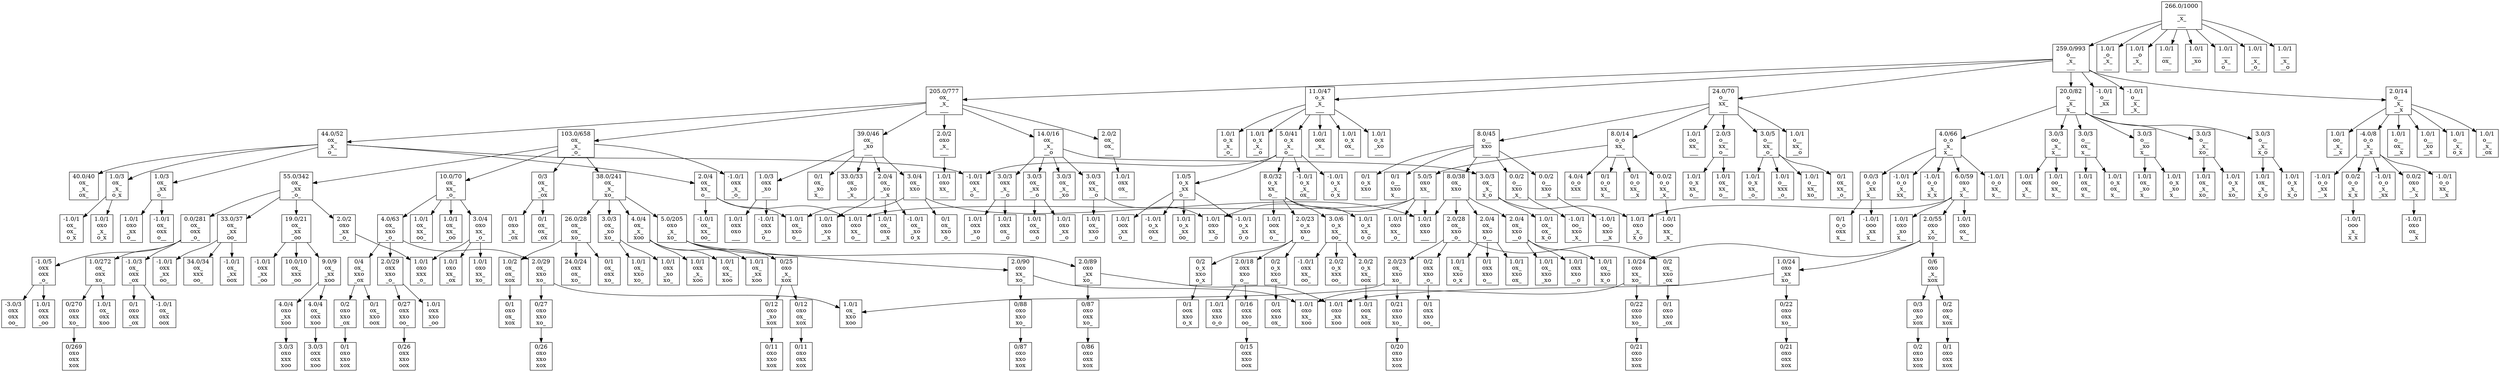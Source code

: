 digraph G {
    node [shape=box];
    "266.0/1000
___
_x_
___
" -> "259.0/993
o__
_x_
___
"
    "266.0/1000
___
_x_
___
" -> "1.0/1
_o_
_x_
___
"
    "266.0/1000
___
_x_
___
" -> "1.0/1
__o
_x_
___
"
    "266.0/1000
___
_x_
___
" -> "1.0/1
___
ox_
___
"
    "266.0/1000
___
_x_
___
" -> "1.0/1
___
_xo
___
"
    "266.0/1000
___
_x_
___
" -> "1.0/1
___
_x_
o__
"
    "266.0/1000
___
_x_
___
" -> "1.0/1
___
_x_
_o_
"
    "266.0/1000
___
_x_
___
" -> "1.0/1
___
_x_
__o
"
    "259.0/993
o__
_x_
___
" -> "205.0/777
ox_
_x_
___
"
    "259.0/993
o__
_x_
___
" -> "11.0/47
o_x
_x_
___
"
    "259.0/993
o__
_x_
___
" -> "24.0/70
o__
xx_
___
"
    "259.0/993
o__
_x_
___
" -> "-1.0/1
o__
_xx
___
"
    "259.0/993
o__
_x_
___
" -> "20.0/82
o__
_x_
x__
"
    "259.0/993
o__
_x_
___
" -> "-1.0/1
o__
_x_
_x_
"
    "259.0/993
o__
_x_
___
" -> "2.0/14
o__
_x_
__x
"
    "205.0/777
ox_
_x_
___
" -> "2.0/2
oxo
_x_
___
"
    "205.0/777
ox_
_x_
___
" -> "2.0/2
ox_
ox_
___
"
    "205.0/777
ox_
_x_
___
" -> "39.0/46
ox_
_xo
___
"
    "205.0/777
ox_
_x_
___
" -> "44.0/52
ox_
_x_
o__
"
    "205.0/777
ox_
_x_
___
" -> "103.0/658
ox_
_x_
_o_
"
    "205.0/777
ox_
_x_
___
" -> "14.0/16
ox_
_x_
__o
"
    "11.0/47
o_x
_x_
___
" -> "1.0/1
oox
_x_
___
"
    "11.0/47
o_x
_x_
___
" -> "1.0/1
o_x
ox_
___
"
    "11.0/47
o_x
_x_
___
" -> "1.0/1
o_x
_xo
___
"
    "11.0/47
o_x
_x_
___
" -> "5.0/41
o_x
_x_
o__
"
    "11.0/47
o_x
_x_
___
" -> "1.0/1
o_x
_x_
_o_
"
    "11.0/47
o_x
_x_
___
" -> "1.0/1
o_x
_x_
__o
"
    "24.0/70
o__
xx_
___
" -> "1.0/1
oo_
xx_
___
"
    "24.0/70
o__
xx_
___
" -> "8.0/14
o_o
xx_
___
"
    "24.0/70
o__
xx_
___
" -> "8.0/45
o__
xxo
___
"
    "24.0/70
o__
xx_
___
" -> "2.0/3
o__
xx_
o__
"
    "24.0/70
o__
xx_
___
" -> "3.0/5
o__
xx_
_o_
"
    "24.0/70
o__
xx_
___
" -> "1.0/1
o__
xx_
__o
"
    "20.0/82
o__
_x_
x__
" -> "3.0/3
oo_
_x_
x__
"
    "20.0/82
o__
_x_
x__
" -> "4.0/66
o_o
_x_
x__
"
    "20.0/82
o__
_x_
x__
" -> "3.0/3
o__
ox_
x__
"
    "20.0/82
o__
_x_
x__
" -> "3.0/3
o__
_xo
x__
"
    "20.0/82
o__
_x_
x__
" -> "3.0/3
o__
_x_
xo_
"
    "20.0/82
o__
_x_
x__
" -> "3.0/3
o__
_x_
x_o
"
    "2.0/14
o__
_x_
__x
" -> "1.0/1
oo_
_x_
__x
"
    "2.0/14
o__
_x_
__x
" -> "-4.0/8
o_o
_x_
__x
"
    "2.0/14
o__
_x_
__x
" -> "1.0/1
o__
ox_
__x
"
    "2.0/14
o__
_x_
__x
" -> "1.0/1
o__
_xo
__x
"
    "2.0/14
o__
_x_
__x
" -> "1.0/1
o__
_x_
o_x
"
    "2.0/14
o__
_x_
__x
" -> "1.0/1
o__
_x_
_ox
"
    "2.0/2
oxo
_x_
___
" -> "1.0/1
oxo
xx_
___
"
    "2.0/2
ox_
ox_
___
" -> "1.0/1
oxx
ox_
___
"
    "39.0/46
ox_
_xo
___
" -> "1.0/3
oxx
_xo
___
"
    "39.0/46
ox_
_xo
___
" -> "3.0/4
ox_
xxo
___
"
    "39.0/46
ox_
_xo
___
" -> "0/1
ox_
_xo
x__
"
    "39.0/46
ox_
_xo
___
" -> "33.0/33
ox_
_xo
_x_
"
    "39.0/46
ox_
_xo
___
" -> "2.0/4
ox_
_xo
__x
"
    "44.0/52
ox_
_x_
o__
" -> "-1.0/1
oxx
_x_
o__
"
    "44.0/52
ox_
_x_
o__
" -> "2.0/4
ox_
xx_
o__
"
    "44.0/52
ox_
_x_
o__
" -> "1.0/3
ox_
_xx
o__
"
    "44.0/52
ox_
_x_
o__
" -> "40.0/40
ox_
_x_
ox_
"
    "44.0/52
ox_
_x_
o__
" -> "1.0/3
ox_
_x_
o_x
"
    "103.0/658
ox_
_x_
_o_
" -> "-1.0/1
oxx
_x_
_o_
"
    "103.0/658
ox_
_x_
_o_
" -> "10.0/70
ox_
xx_
_o_
"
    "103.0/658
ox_
_x_
_o_
" -> "55.0/342
ox_
_xx
_o_
"
    "103.0/658
ox_
_x_
_o_
" -> "38.0/241
ox_
_x_
xo_
"
    "103.0/658
ox_
_x_
_o_
" -> "0/3
ox_
_x_
_ox
"
    "14.0/16
ox_
_x_
__o
" -> "3.0/3
oxx
_x_
__o
"
    "14.0/16
ox_
_x_
__o
" -> "3.0/3
ox_
xx_
__o
"
    "14.0/16
ox_
_x_
__o
" -> "3.0/3
ox_
_xx
__o
"
    "14.0/16
ox_
_x_
__o
" -> "3.0/3
ox_
_x_
x_o
"
    "14.0/16
ox_
_x_
__o
" -> "3.0/3
ox_
_x_
_xo
"
    "5.0/41
o_x
_x_
o__
" -> "-1.0/1
oxx
_x_
o__
"
    "5.0/41
o_x
_x_
o__
" -> "8.0/32
o_x
xx_
o__
"
    "5.0/41
o_x
_x_
o__
" -> "1.0/5
o_x
_xx
o__
"
    "5.0/41
o_x
_x_
o__
" -> "-1.0/1
o_x
_x_
ox_
"
    "5.0/41
o_x
_x_
o__
" -> "-1.0/1
o_x
_x_
o_x
"
    "8.0/14
o_o
xx_
___
" -> "5.0/5
oxo
xx_
___
"
    "8.0/14
o_o
xx_
___
" -> "4.0/4
o_o
xxx
___
"
    "8.0/14
o_o
xx_
___
" -> "0/1
o_o
xx_
x__
"
    "8.0/14
o_o
xx_
___
" -> "0.0/2
o_o
xx_
_x_
"
    "8.0/14
o_o
xx_
___
" -> "0/1
o_o
xx_
__x
"
    "8.0/45
o__
xxo
___
" -> "8.0/38
ox_
xxo
___
"
    "8.0/45
o__
xxo
___
" -> "0/1
o_x
xxo
___
"
    "8.0/45
o__
xxo
___
" -> "0/1
o__
xxo
x__
"
    "8.0/45
o__
xxo
___
" -> "0.0/2
o__
xxo
_x_
"
    "8.0/45
o__
xxo
___
" -> "0.0/2
o__
xxo
__x
"
    "2.0/3
o__
xx_
o__
" -> "1.0/1
ox_
xx_
o__
"
    "2.0/3
o__
xx_
o__
" -> "1.0/1
o_x
xx_
o__
"
    "3.0/5
o__
xx_
_o_
" -> "0/1
ox_
xx_
_o_
"
    "3.0/5
o__
xx_
_o_
" -> "1.0/1
o_x
xx_
_o_
"
    "3.0/5
o__
xx_
_o_
" -> "1.0/1
o__
xxx
_o_
"
    "3.0/5
o__
xx_
_o_
" -> "1.0/1
o__
xx_
xo_
"
    "3.0/3
oo_
_x_
x__
" -> "1.0/1
oox
_x_
x__
"
    "3.0/3
oo_
_x_
x__
" -> "1.0/1
oo_
xx_
x__
"
    "4.0/66
o_o
_x_
x__
" -> "6.0/59
oxo
_x_
x__
"
    "4.0/66
o_o
_x_
x__
" -> "-1.0/1
o_o
xx_
x__
"
    "4.0/66
o_o
_x_
x__
" -> "0.0/3
o_o
_xx
x__
"
    "4.0/66
o_o
_x_
x__
" -> "-1.0/1
o_o
_x_
xx_
"
    "4.0/66
o_o
_x_
x__
" -> "-1.0/1
o_o
_x_
x_x
"
    "3.0/3
o__
ox_
x__
" -> "1.0/1
ox_
ox_
x__
"
    "3.0/3
o__
ox_
x__
" -> "1.0/1
o_x
ox_
x__
"
    "3.0/3
o__
_xo
x__
" -> "1.0/1
ox_
_xo
x__
"
    "3.0/3
o__
_xo
x__
" -> "1.0/1
o_x
_xo
x__
"
    "3.0/3
o__
_x_
xo_
" -> "1.0/1
ox_
_x_
xo_
"
    "3.0/3
o__
_x_
xo_
" -> "1.0/1
o_x
_x_
xo_
"
    "3.0/3
o__
_x_
x_o
" -> "1.0/1
ox_
_x_
x_o
"
    "3.0/3
o__
_x_
x_o
" -> "1.0/1
o_x
_x_
x_o
"
    "-4.0/8
o_o
_x_
__x
" -> "0.0/2
oxo
_x_
__x
"
    "-4.0/8
o_o
_x_
__x
" -> "-1.0/1
o_o
xx_
__x
"
    "-4.0/8
o_o
_x_
__x
" -> "-1.0/1
o_o
_xx
__x
"
    "-4.0/8
o_o
_x_
__x
" -> "0.0/2
o_o
_x_
x_x
"
    "-4.0/8
o_o
_x_
__x
" -> "-1.0/1
o_o
_x_
_xx
"
    "1.0/3
oxx
_xo
___
" -> "1.0/1
oxx
oxo
___
"
    "1.0/3
oxx
_xo
___
" -> "-1.0/1
oxx
_xo
o__
"
    "3.0/4
ox_
xxo
___
" -> "1.0/1
oxo
xxo
___
"
    "3.0/4
ox_
xxo
___
" -> "1.0/1
ox_
xxo
o__
"
    "3.0/4
ox_
xxo
___
" -> "0/1
ox_
xxo
_o_
"
    "2.0/4
ox_
_xo
__x
" -> "1.0/1
oxo
_xo
__x
"
    "2.0/4
ox_
_xo
__x
" -> "1.0/1
ox_
oxo
__x
"
    "2.0/4
ox_
_xo
__x
" -> "-1.0/1
ox_
_xo
o_x
"
    "2.0/4
ox_
xx_
o__
" -> "1.0/1
oxo
xx_
o__
"
    "2.0/4
ox_
xx_
o__
" -> "1.0/1
ox_
xxo
o__
"
    "2.0/4
ox_
xx_
o__
" -> "-1.0/1
ox_
xx_
oo_
"
    "1.0/3
ox_
_xx
o__
" -> "1.0/1
oxo
_xx
o__
"
    "1.0/3
ox_
_xx
o__
" -> "-1.0/1
ox_
oxx
o__
"
    "1.0/3
ox_
_x_
o_x
" -> "1.0/1
oxo
_x_
o_x
"
    "1.0/3
ox_
_x_
o_x
" -> "-1.0/1
ox_
ox_
o_x
"
    "10.0/70
ox_
xx_
_o_
" -> "3.0/4
oxo
xx_
_o_
"
    "10.0/70
ox_
xx_
_o_
" -> "4.0/63
ox_
xxo
_o_
"
    "10.0/70
ox_
xx_
_o_
" -> "1.0/1
ox_
xx_
oo_
"
    "10.0/70
ox_
xx_
_o_
" -> "1.0/1
ox_
xx_
_oo
"
    "55.0/342
ox_
_xx
_o_
" -> "2.0/2
oxo
_xx
_o_
"
    "55.0/342
ox_
_xx
_o_
" -> "0.0/281
ox_
oxx
_o_
"
    "55.0/342
ox_
_xx
_o_
" -> "33.0/37
ox_
_xx
oo_
"
    "55.0/342
ox_
_xx
_o_
" -> "19.0/21
ox_
_xx
_oo
"
    "38.0/241
ox_
_x_
xo_
" -> "5.0/205
oxo
_x_
xo_
"
    "38.0/241
ox_
_x_
xo_
" -> "26.0/28
ox_
ox_
xo_
"
    "38.0/241
ox_
_x_
xo_
" -> "3.0/3
ox_
_xo
xo_
"
    "38.0/241
ox_
_x_
xo_
" -> "4.0/4
ox_
_x_
xoo
"
    "0/3
ox_
_x_
_ox
" -> "0/1
oxo
_x_
_ox
"
    "0/3
ox_
_x_
_ox
" -> "0/1
ox_
ox_
_ox
"
    "3.0/3
oxx
_x_
__o
" -> "1.0/1
oxx
ox_
__o
"
    "3.0/3
oxx
_x_
__o
" -> "1.0/1
oxx
_xo
__o
"
    "3.0/3
ox_
xx_
__o
" -> "1.0/1
oxo
xx_
__o
"
    "3.0/3
ox_
xx_
__o
" -> "1.0/1
ox_
xxo
__o
"
    "3.0/3
ox_
_xx
__o
" -> "1.0/1
oxo
_xx
__o
"
    "3.0/3
ox_
_xx
__o
" -> "1.0/1
ox_
oxx
__o
"
    "3.0/3
ox_
_x_
x_o
" -> "1.0/1
oxo
_x_
x_o
"
    "3.0/3
ox_
_x_
x_o
" -> "1.0/1
ox_
ox_
x_o
"
    "8.0/32
o_x
xx_
o__
" -> "1.0/1
oox
xx_
o__
"
    "8.0/32
o_x
xx_
o__
" -> "2.0/23
o_x
xxo
o__
"
    "8.0/32
o_x
xx_
o__
" -> "3.0/6
o_x
xx_
oo_
"
    "8.0/32
o_x
xx_
o__
" -> "1.0/1
o_x
xx_
o_o
"
    "1.0/5
o_x
_xx
o__
" -> "1.0/1
oox
_xx
o__
"
    "1.0/5
o_x
_xx
o__
" -> "-1.0/1
o_x
oxx
o__
"
    "1.0/5
o_x
_xx
o__
" -> "1.0/1
o_x
_xx
oo_
"
    "1.0/5
o_x
_xx
o__
" -> "-1.0/1
o_x
_xx
o_o
"
    "5.0/5
oxo
xx_
___
" -> "1.0/1
oxo
xxo
___
"
    "5.0/5
oxo
xx_
___
" -> "1.0/1
oxo
xx_
o__
"
    "5.0/5
oxo
xx_
___
" -> "1.0/1
oxo
xx_
_o_
"
    "5.0/5
oxo
xx_
___
" -> "1.0/1
oxo
xx_
__o
"
    "0.0/2
o_o
xx_
_x_
" -> "-1.0/1
ooo
xx_
_x_
"
    "8.0/38
ox_
xxo
___
" -> "1.0/1
oxo
xxo
___
"
    "8.0/38
ox_
xxo
___
" -> "2.0/4
ox_
xxo
o__
"
    "8.0/38
ox_
xxo
___
" -> "2.0/28
ox_
xxo
_o_
"
    "8.0/38
ox_
xxo
___
" -> "2.0/4
ox_
xxo
__o
"
    "0.0/2
o__
xxo
_x_
" -> "-1.0/1
oo_
xxo
_x_
"
    "0.0/2
o__
xxo
__x
" -> "-1.0/1
oo_
xxo
__x
"
    "6.0/59
oxo
_x_
x__
" -> "1.0/1
oxo
ox_
x__
"
    "6.0/59
oxo
_x_
x__
" -> "1.0/1
oxo
_xo
x__
"
    "6.0/59
oxo
_x_
x__
" -> "2.0/55
oxo
_x_
xo_
"
    "6.0/59
oxo
_x_
x__
" -> "1.0/1
oxo
_x_
x_o
"
    "0.0/3
o_o
_xx
x__
" -> "-1.0/1
ooo
_xx
x__
"
    "0.0/3
o_o
_xx
x__
" -> "0/1
o_o
oxx
x__
"
    "0.0/2
oxo
_x_
__x
" -> "-1.0/1
oxo
ox_
__x
"
    "0.0/2
o_o
_x_
x_x
" -> "-1.0/1
ooo
_x_
x_x
"
    "3.0/4
oxo
xx_
_o_
" -> "1.0/1
oxo
xxx
_o_
"
    "3.0/4
oxo
xx_
_o_
" -> "1.0/1
oxo
xx_
xo_
"
    "3.0/4
oxo
xx_
_o_
" -> "1.0/1
oxo
xx_
_ox
"
    "4.0/63
ox_
xxo
_o_
" -> "2.0/29
oxx
xxo
_o_
"
    "4.0/63
ox_
xxo
_o_
" -> "2.0/29
ox_
xxo
xo_
"
    "4.0/63
ox_
xxo
_o_
" -> "0/4
ox_
xxo
_ox
"
    "2.0/2
oxo
_xx
_o_
" -> "1.0/1
oxo
xxx
_o_
"
    "0.0/281
ox_
oxx
_o_
" -> "-1.0/5
oxx
oxx
_o_
"
    "0.0/281
ox_
oxx
_o_
" -> "1.0/272
ox_
oxx
xo_
"
    "0.0/281
ox_
oxx
_o_
" -> "-1.0/3
ox_
oxx
_ox
"
    "33.0/37
ox_
_xx
oo_
" -> "-1.0/1
oxx
_xx
oo_
"
    "33.0/37
ox_
_xx
oo_
" -> "34.0/34
ox_
xxx
oo_
"
    "33.0/37
ox_
_xx
oo_
" -> "-1.0/1
ox_
_xx
oox
"
    "19.0/21
ox_
_xx
_oo
" -> "-1.0/1
oxx
_xx
_oo
"
    "19.0/21
ox_
_xx
_oo
" -> "10.0/10
ox_
xxx
_oo
"
    "19.0/21
ox_
_xx
_oo
" -> "9.0/9
ox_
_xx
xoo
"
    "5.0/205
oxo
_x_
xo_
" -> "2.0/90
oxo
xx_
xo_
"
    "5.0/205
oxo
_x_
xo_
" -> "2.0/89
oxo
_xx
xo_
"
    "5.0/205
oxo
_x_
xo_
" -> "0/25
oxo
_x_
xox
"
    "26.0/28
ox_
ox_
xo_
" -> "24.0/24
oxx
ox_
xo_
"
    "26.0/28
ox_
ox_
xo_
" -> "0/1
ox_
oxx
xo_
"
    "26.0/28
ox_
ox_
xo_
" -> "1.0/2
ox_
ox_
xox
"
    "3.0/3
ox_
_xo
xo_
" -> "1.0/1
oxx
_xo
xo_
"
    "3.0/3
ox_
_xo
xo_
" -> "1.0/1
ox_
xxo
xo_
"
    "4.0/4
ox_
_x_
xoo
" -> "1.0/1
oxx
_x_
xoo
"
    "4.0/4
ox_
_x_
xoo
" -> "1.0/1
ox_
xx_
xoo
"
    "4.0/4
ox_
_x_
xoo
" -> "1.0/1
ox_
_xx
xoo
"
    "2.0/23
o_x
xxo
o__
" -> "2.0/18
oxx
xxo
o__
"
    "2.0/23
o_x
xxo
o__
" -> "0/2
o_x
xxo
ox_
"
    "2.0/23
o_x
xxo
o__
" -> "0/2
o_x
xxo
o_x
"
    "3.0/6
o_x
xx_
oo_
" -> "-1.0/1
oxx
xx_
oo_
"
    "3.0/6
o_x
xx_
oo_
" -> "2.0/2
o_x
xxx
oo_
"
    "3.0/6
o_x
xx_
oo_
" -> "2.0/2
o_x
xx_
oox
"
    "2.0/4
ox_
xxo
o__
" -> "0/1
oxx
xxo
o__
"
    "2.0/4
ox_
xxo
o__
" -> "1.0/1
ox_
xxo
ox_
"
    "2.0/4
ox_
xxo
o__
" -> "1.0/1
ox_
xxo
o_x
"
    "2.0/28
ox_
xxo
_o_
" -> "0/2
oxx
xxo
_o_
"
    "2.0/28
ox_
xxo
_o_
" -> "2.0/23
ox_
xxo
xo_
"
    "2.0/28
ox_
xxo
_o_
" -> "0/2
ox_
xxo
_ox
"
    "2.0/4
ox_
xxo
__o
" -> "1.0/1
oxx
xxo
__o
"
    "2.0/4
ox_
xxo
__o
" -> "1.0/1
ox_
xxo
x_o
"
    "2.0/4
ox_
xxo
__o
" -> "1.0/1
ox_
xxo
_xo
"
    "2.0/55
oxo
_x_
xo_
" -> "1.0/24
oxo
xx_
xo_
"
    "2.0/55
oxo
_x_
xo_
" -> "1.0/24
oxo
_xx
xo_
"
    "2.0/55
oxo
_x_
xo_
" -> "0/6
oxo
_x_
xox
"
    "2.0/29
oxx
xxo
_o_
" -> "0/27
oxx
xxo
oo_
"
    "2.0/29
oxx
xxo
_o_
" -> "1.0/1
oxx
xxo
_oo
"
    "2.0/29
ox_
xxo
xo_
" -> "0/27
oxo
xxo
xo_
"
    "2.0/29
ox_
xxo
xo_
" -> "1.0/1
ox_
xxo
xoo
"
    "0/4
ox_
xxo
_ox
" -> "0/2
oxo
xxo
_ox
"
    "0/4
ox_
xxo
_ox
" -> "0/1
ox_
xxo
oox
"
    "-1.0/5
oxx
oxx
_o_
" -> "-3.0/3
oxx
oxx
oo_
"
    "-1.0/5
oxx
oxx
_o_
" -> "1.0/1
oxx
oxx
_oo
"
    "1.0/272
ox_
oxx
xo_
" -> "0/270
oxo
oxx
xo_
"
    "1.0/272
ox_
oxx
xo_
" -> "1.0/1
ox_
oxx
xoo
"
    "-1.0/3
ox_
oxx
_ox
" -> "0/1
oxo
oxx
_ox
"
    "-1.0/3
ox_
oxx
_ox
" -> "-1.0/1
ox_
oxx
oox
"
    "9.0/9
ox_
_xx
xoo
" -> "4.0/4
oxo
_xx
xoo
"
    "9.0/9
ox_
_xx
xoo
" -> "4.0/4
ox_
oxx
xoo
"
    "2.0/90
oxo
xx_
xo_
" -> "0/88
oxo
xxo
xo_
"
    "2.0/90
oxo
xx_
xo_
" -> "1.0/1
oxo
xx_
xoo
"
    "2.0/89
oxo
_xx
xo_
" -> "0/87
oxo
oxx
xo_
"
    "2.0/89
oxo
_xx
xo_
" -> "1.0/1
oxo
_xx
xoo
"
    "0/25
oxo
_x_
xox
" -> "0/12
oxo
ox_
xox
"
    "0/25
oxo
_x_
xox
" -> "0/12
oxo
_xo
xox
"
    "1.0/2
ox_
ox_
xox
" -> "0/1
oxo
ox_
xox
"
    "2.0/18
oxx
xxo
o__
" -> "0/16
oxx
xxo
oo_
"
    "2.0/18
oxx
xxo
o__
" -> "1.0/1
oxx
xxo
o_o
"
    "0/2
o_x
xxo
ox_
" -> "0/1
oox
xxo
ox_
"
    "0/2
o_x
xxo
o_x
" -> "0/1
oox
xxo
o_x
"
    "2.0/2
o_x
xx_
oox
" -> "1.0/1
oox
xx_
oox
"
    "0/2
oxx
xxo
_o_
" -> "0/1
oxx
xxo
oo_
"
    "2.0/23
ox_
xxo
xo_
" -> "0/21
oxo
xxo
xo_
"
    "2.0/23
ox_
xxo
xo_
" -> "1.0/1
ox_
xxo
xoo
"
    "0/2
ox_
xxo
_ox
" -> "0/1
oxo
xxo
_ox
"
    "1.0/24
oxo
xx_
xo_
" -> "0/22
oxo
xxo
xo_
"
    "1.0/24
oxo
xx_
xo_
" -> "1.0/1
oxo
xx_
xoo
"
    "1.0/24
oxo
_xx
xo_
" -> "0/22
oxo
oxx
xo_
"
    "1.0/24
oxo
_xx
xo_
" -> "1.0/1
oxo
_xx
xoo
"
    "0/6
oxo
_x_
xox
" -> "0/2
oxo
ox_
xox
"
    "0/6
oxo
_x_
xox
" -> "0/3
oxo
_xo
xox
"
    "0/27
oxx
xxo
oo_
" -> "0/26
oxx
xxo
oox
"
    "0/27
oxo
xxo
xo_
" -> "0/26
oxo
xxo
xox
"
    "0/2
oxo
xxo
_ox
" -> "0/1
oxo
xxo
xox
"
    "0/270
oxo
oxx
xo_
" -> "0/269
oxo
oxx
xox
"
    "4.0/4
oxo
_xx
xoo
" -> "3.0/3
oxo
xxx
xoo
"
    "4.0/4
ox_
oxx
xoo
" -> "3.0/3
oxx
oxx
xoo
"
    "0/88
oxo
xxo
xo_
" -> "0/87
oxo
xxo
xox
"
    "0/87
oxo
oxx
xo_
" -> "0/86
oxo
oxx
xox
"
    "0/12
oxo
ox_
xox
" -> "0/11
oxo
oxx
xox
"
    "0/12
oxo
_xo
xox
" -> "0/11
oxo
xxo
xox
"
    "0/16
oxx
xxo
oo_
" -> "0/15
oxx
xxo
oox
"
    "0/21
oxo
xxo
xo_
" -> "0/20
oxo
xxo
xox
"
    "0/22
oxo
xxo
xo_
" -> "0/21
oxo
xxo
xox
"
    "0/22
oxo
oxx
xo_
" -> "0/21
oxo
oxx
xox
"
    "0/2
oxo
ox_
xox
" -> "0/1
oxo
oxx
xox
"
    "0/3
oxo
_xo
xox
" -> "0/2
oxo
xxo
xox
"
}
